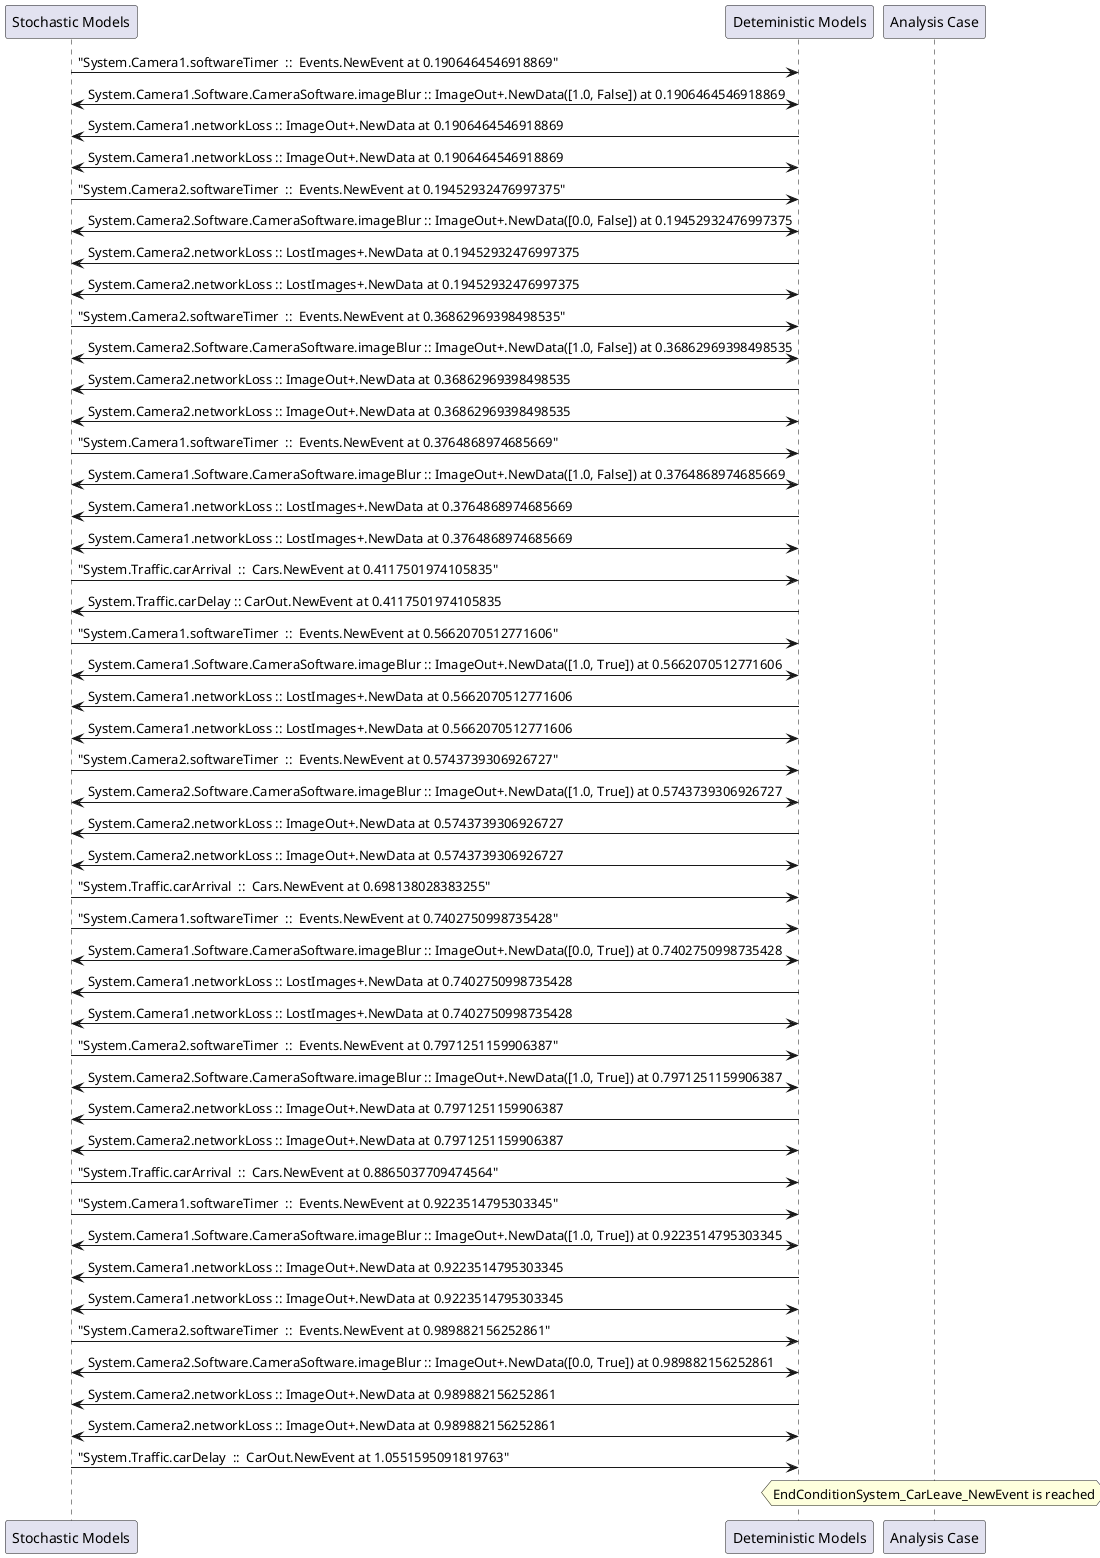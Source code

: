 
	@startuml
	participant "Stochastic Models" as stochmodel
	participant "Deteministic Models" as detmodel
	participant "Analysis Case" as analysis
	{18788_stop} stochmodel -> detmodel : "System.Camera1.softwareTimer  ::  Events.NewEvent at 0.1906464546918869"
detmodel <-> stochmodel : System.Camera1.Software.CameraSoftware.imageBlur :: ImageOut+.NewData([1.0, False]) at 0.1906464546918869
detmodel -> stochmodel : System.Camera1.networkLoss :: ImageOut+.NewData at 0.1906464546918869
detmodel <-> stochmodel : System.Camera1.networkLoss :: ImageOut+.NewData at 0.1906464546918869
{18804_stop} stochmodel -> detmodel : "System.Camera2.softwareTimer  ::  Events.NewEvent at 0.19452932476997375"
detmodel <-> stochmodel : System.Camera2.Software.CameraSoftware.imageBlur :: ImageOut+.NewData([0.0, False]) at 0.19452932476997375
detmodel -> stochmodel : System.Camera2.networkLoss :: LostImages+.NewData at 0.19452932476997375
detmodel <-> stochmodel : System.Camera2.networkLoss :: LostImages+.NewData at 0.19452932476997375
{18805_stop} stochmodel -> detmodel : "System.Camera2.softwareTimer  ::  Events.NewEvent at 0.36862969398498535"
detmodel <-> stochmodel : System.Camera2.Software.CameraSoftware.imageBlur :: ImageOut+.NewData([1.0, False]) at 0.36862969398498535
detmodel -> stochmodel : System.Camera2.networkLoss :: ImageOut+.NewData at 0.36862969398498535
detmodel <-> stochmodel : System.Camera2.networkLoss :: ImageOut+.NewData at 0.36862969398498535
{18789_stop} stochmodel -> detmodel : "System.Camera1.softwareTimer  ::  Events.NewEvent at 0.3764868974685669"
detmodel <-> stochmodel : System.Camera1.Software.CameraSoftware.imageBlur :: ImageOut+.NewData([1.0, False]) at 0.3764868974685669
detmodel -> stochmodel : System.Camera1.networkLoss :: LostImages+.NewData at 0.3764868974685669
detmodel <-> stochmodel : System.Camera1.networkLoss :: LostImages+.NewData at 0.3764868974685669
{18820_stop} stochmodel -> detmodel : "System.Traffic.carArrival  ::  Cars.NewEvent at 0.4117501974105835"
{18826_start} detmodel -> stochmodel : System.Traffic.carDelay :: CarOut.NewEvent at 0.4117501974105835
{18790_stop} stochmodel -> detmodel : "System.Camera1.softwareTimer  ::  Events.NewEvent at 0.5662070512771606"
detmodel <-> stochmodel : System.Camera1.Software.CameraSoftware.imageBlur :: ImageOut+.NewData([1.0, True]) at 0.5662070512771606
detmodel -> stochmodel : System.Camera1.networkLoss :: LostImages+.NewData at 0.5662070512771606
detmodel <-> stochmodel : System.Camera1.networkLoss :: LostImages+.NewData at 0.5662070512771606
{18806_stop} stochmodel -> detmodel : "System.Camera2.softwareTimer  ::  Events.NewEvent at 0.5743739306926727"
detmodel <-> stochmodel : System.Camera2.Software.CameraSoftware.imageBlur :: ImageOut+.NewData([1.0, True]) at 0.5743739306926727
detmodel -> stochmodel : System.Camera2.networkLoss :: ImageOut+.NewData at 0.5743739306926727
detmodel <-> stochmodel : System.Camera2.networkLoss :: ImageOut+.NewData at 0.5743739306926727
{18821_stop} stochmodel -> detmodel : "System.Traffic.carArrival  ::  Cars.NewEvent at 0.698138028383255"
{18791_stop} stochmodel -> detmodel : "System.Camera1.softwareTimer  ::  Events.NewEvent at 0.7402750998735428"
detmodel <-> stochmodel : System.Camera1.Software.CameraSoftware.imageBlur :: ImageOut+.NewData([0.0, True]) at 0.7402750998735428
detmodel -> stochmodel : System.Camera1.networkLoss :: LostImages+.NewData at 0.7402750998735428
detmodel <-> stochmodel : System.Camera1.networkLoss :: LostImages+.NewData at 0.7402750998735428
{18807_stop} stochmodel -> detmodel : "System.Camera2.softwareTimer  ::  Events.NewEvent at 0.7971251159906387"
detmodel <-> stochmodel : System.Camera2.Software.CameraSoftware.imageBlur :: ImageOut+.NewData([1.0, True]) at 0.7971251159906387
detmodel -> stochmodel : System.Camera2.networkLoss :: ImageOut+.NewData at 0.7971251159906387
detmodel <-> stochmodel : System.Camera2.networkLoss :: ImageOut+.NewData at 0.7971251159906387
{18822_stop} stochmodel -> detmodel : "System.Traffic.carArrival  ::  Cars.NewEvent at 0.8865037709474564"
{18792_stop} stochmodel -> detmodel : "System.Camera1.softwareTimer  ::  Events.NewEvent at 0.9223514795303345"
detmodel <-> stochmodel : System.Camera1.Software.CameraSoftware.imageBlur :: ImageOut+.NewData([1.0, True]) at 0.9223514795303345
detmodel -> stochmodel : System.Camera1.networkLoss :: ImageOut+.NewData at 0.9223514795303345
detmodel <-> stochmodel : System.Camera1.networkLoss :: ImageOut+.NewData at 0.9223514795303345
{18808_stop} stochmodel -> detmodel : "System.Camera2.softwareTimer  ::  Events.NewEvent at 0.989882156252861"
detmodel <-> stochmodel : System.Camera2.Software.CameraSoftware.imageBlur :: ImageOut+.NewData([0.0, True]) at 0.989882156252861
detmodel -> stochmodel : System.Camera2.networkLoss :: ImageOut+.NewData at 0.989882156252861
detmodel <-> stochmodel : System.Camera2.networkLoss :: ImageOut+.NewData at 0.989882156252861
{18826_stop} stochmodel -> detmodel : "System.Traffic.carDelay  ::  CarOut.NewEvent at 1.0551595091819763"
{18826_start} <-> {18826_stop} : delay
hnote over analysis 
EndConditionSystem_CarLeave_NewEvent is reached
endnote
@enduml